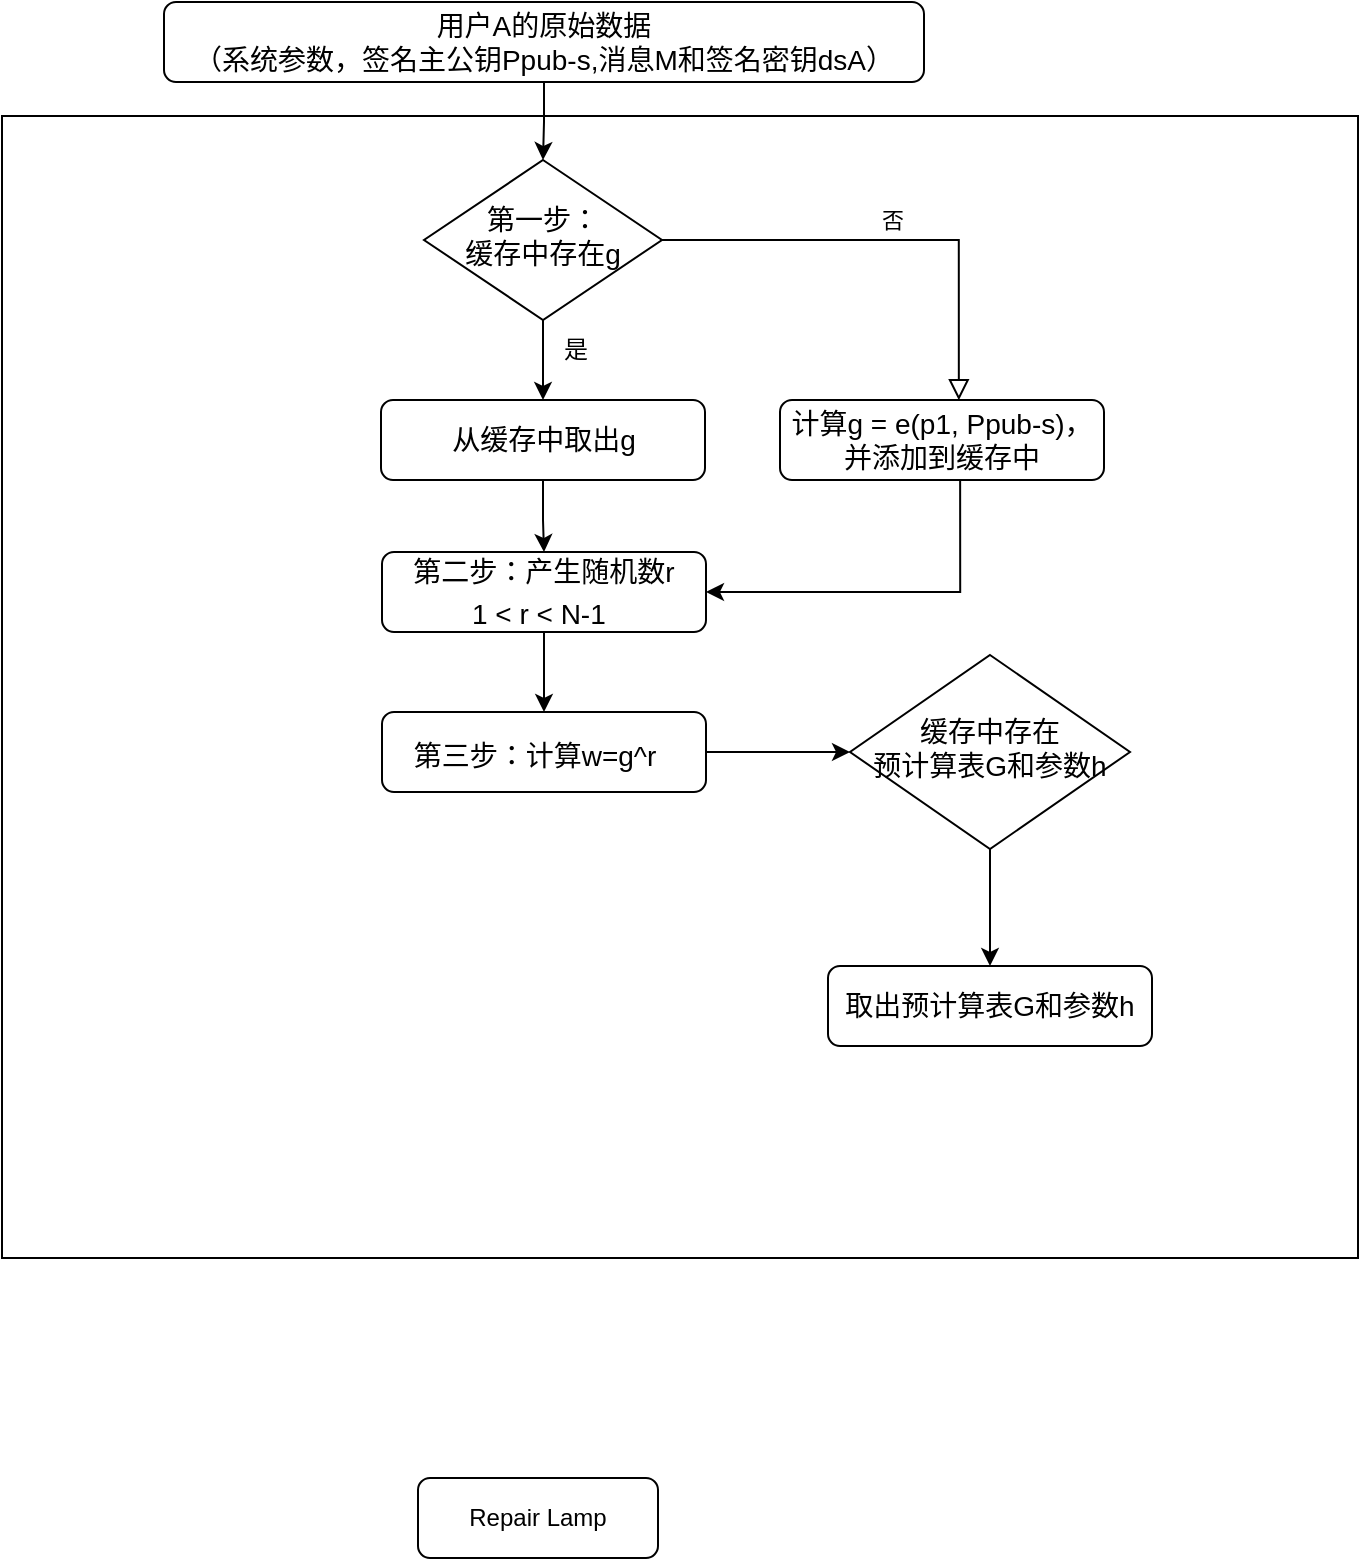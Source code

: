 <mxfile version="22.0.8" type="github">
  <diagram id="C5RBs43oDa-KdzZeNtuy" name="Page-1">
    <mxGraphModel dx="1335" dy="720" grid="0" gridSize="10" guides="0" tooltips="0" connect="1" arrows="1" fold="1" page="0" pageScale="1" pageWidth="827" pageHeight="1169" math="0" shadow="0">
      <root>
        <mxCell id="WIyWlLk6GJQsqaUBKTNV-0" />
        <mxCell id="WIyWlLk6GJQsqaUBKTNV-1" parent="WIyWlLk6GJQsqaUBKTNV-0" />
        <mxCell id="UnWxMwFsj6IBDbRs2oec-0" value="" style="rounded=0;whiteSpace=wrap;html=1;" vertex="1" parent="WIyWlLk6GJQsqaUBKTNV-1">
          <mxGeometry x="177" y="156" width="678" height="571" as="geometry" />
        </mxCell>
        <mxCell id="UnWxMwFsj6IBDbRs2oec-5" style="edgeStyle=orthogonalEdgeStyle;rounded=0;orthogonalLoop=1;jettySize=auto;html=1;entryX=0.5;entryY=0;entryDx=0;entryDy=0;" edge="1" parent="WIyWlLk6GJQsqaUBKTNV-1" source="WIyWlLk6GJQsqaUBKTNV-3" target="WIyWlLk6GJQsqaUBKTNV-6">
          <mxGeometry relative="1" as="geometry" />
        </mxCell>
        <mxCell id="WIyWlLk6GJQsqaUBKTNV-3" value="&lt;font style=&quot;font-size: 14px;&quot;&gt;用户A的原始数据&lt;br&gt;（系统参数，签名主公钥Ppub-s,消息M和签名密钥dsA）&lt;/font&gt;" style="rounded=1;whiteSpace=wrap;html=1;fontSize=12;glass=0;strokeWidth=1;shadow=0;" parent="WIyWlLk6GJQsqaUBKTNV-1" vertex="1">
          <mxGeometry x="258" y="99" width="380" height="40" as="geometry" />
        </mxCell>
        <mxCell id="WIyWlLk6GJQsqaUBKTNV-5" value="否" style="edgeStyle=orthogonalEdgeStyle;rounded=0;html=1;jettySize=auto;orthogonalLoop=1;fontSize=11;endArrow=block;endFill=0;endSize=8;strokeWidth=1;shadow=0;labelBackgroundColor=none;entryX=0.552;entryY=0.003;entryDx=0;entryDy=0;entryPerimeter=0;" parent="WIyWlLk6GJQsqaUBKTNV-1" source="WIyWlLk6GJQsqaUBKTNV-6" target="WIyWlLk6GJQsqaUBKTNV-7" edge="1">
          <mxGeometry x="0.002" y="10" relative="1" as="geometry">
            <mxPoint as="offset" />
          </mxGeometry>
        </mxCell>
        <mxCell id="UnWxMwFsj6IBDbRs2oec-8" style="edgeStyle=orthogonalEdgeStyle;rounded=0;orthogonalLoop=1;jettySize=auto;html=1;entryX=0.5;entryY=0;entryDx=0;entryDy=0;" edge="1" parent="WIyWlLk6GJQsqaUBKTNV-1" source="WIyWlLk6GJQsqaUBKTNV-6" target="UnWxMwFsj6IBDbRs2oec-2">
          <mxGeometry relative="1" as="geometry" />
        </mxCell>
        <mxCell id="WIyWlLk6GJQsqaUBKTNV-6" value="&lt;font style=&quot;font-size: 14px;&quot;&gt;第一步：&lt;br&gt;缓存中存在g&lt;/font&gt;" style="rhombus;whiteSpace=wrap;html=1;shadow=0;fontFamily=Helvetica;fontSize=12;align=center;strokeWidth=1;spacing=6;spacingTop=-4;" parent="WIyWlLk6GJQsqaUBKTNV-1" vertex="1">
          <mxGeometry x="388" y="178" width="119" height="80" as="geometry" />
        </mxCell>
        <mxCell id="UnWxMwFsj6IBDbRs2oec-11" style="edgeStyle=orthogonalEdgeStyle;rounded=0;orthogonalLoop=1;jettySize=auto;html=1;entryX=1;entryY=0.5;entryDx=0;entryDy=0;exitX=0.556;exitY=0.978;exitDx=0;exitDy=0;exitPerimeter=0;" edge="1" parent="WIyWlLk6GJQsqaUBKTNV-1" source="WIyWlLk6GJQsqaUBKTNV-7" target="UnWxMwFsj6IBDbRs2oec-3">
          <mxGeometry relative="1" as="geometry" />
        </mxCell>
        <mxCell id="WIyWlLk6GJQsqaUBKTNV-7" value="&lt;font style=&quot;font-size: 14px;&quot;&gt;计算g = e(p1, Ppub-s)，并添加到缓存中&lt;/font&gt;" style="rounded=1;whiteSpace=wrap;html=1;fontSize=12;glass=0;strokeWidth=1;shadow=0;" parent="WIyWlLk6GJQsqaUBKTNV-1" vertex="1">
          <mxGeometry x="566" y="298" width="162" height="40" as="geometry" />
        </mxCell>
        <mxCell id="WIyWlLk6GJQsqaUBKTNV-11" value="Repair Lamp" style="rounded=1;whiteSpace=wrap;html=1;fontSize=12;glass=0;strokeWidth=1;shadow=0;" parent="WIyWlLk6GJQsqaUBKTNV-1" vertex="1">
          <mxGeometry x="385" y="837" width="120" height="40" as="geometry" />
        </mxCell>
        <mxCell id="UnWxMwFsj6IBDbRs2oec-4" style="edgeStyle=orthogonalEdgeStyle;rounded=0;orthogonalLoop=1;jettySize=auto;html=1;entryX=0.5;entryY=0;entryDx=0;entryDy=0;" edge="1" parent="WIyWlLk6GJQsqaUBKTNV-1" source="UnWxMwFsj6IBDbRs2oec-2" target="UnWxMwFsj6IBDbRs2oec-3">
          <mxGeometry relative="1" as="geometry" />
        </mxCell>
        <mxCell id="UnWxMwFsj6IBDbRs2oec-2" value="&lt;font style=&quot;font-size: 14px;&quot;&gt;从缓存中取出g&lt;/font&gt;" style="rounded=1;whiteSpace=wrap;html=1;fontSize=12;glass=0;strokeWidth=1;shadow=0;" vertex="1" parent="WIyWlLk6GJQsqaUBKTNV-1">
          <mxGeometry x="366.5" y="298" width="162" height="40" as="geometry" />
        </mxCell>
        <mxCell id="UnWxMwFsj6IBDbRs2oec-13" value="" style="edgeStyle=orthogonalEdgeStyle;rounded=0;orthogonalLoop=1;jettySize=auto;html=1;" edge="1" parent="WIyWlLk6GJQsqaUBKTNV-1" source="UnWxMwFsj6IBDbRs2oec-3" target="UnWxMwFsj6IBDbRs2oec-12">
          <mxGeometry relative="1" as="geometry" />
        </mxCell>
        <mxCell id="UnWxMwFsj6IBDbRs2oec-3" value="&lt;font style=&quot;font-size: 14px;&quot;&gt;第二步：产生随机数r&lt;br&gt;&amp;nbsp;1 &amp;lt; r &amp;lt; N-1&lt;img src=&quot;file:///C:/Users/22357/AppData/Local/Temp/msohtmlclip1/01/clip_image002.gif&quot; height=&quot;17&quot; width=&quot;9&quot;&gt;&lt;/font&gt;" style="rounded=1;whiteSpace=wrap;html=1;fontSize=12;glass=0;strokeWidth=1;shadow=0;" vertex="1" parent="WIyWlLk6GJQsqaUBKTNV-1">
          <mxGeometry x="367" y="374" width="162" height="40" as="geometry" />
        </mxCell>
        <mxCell id="UnWxMwFsj6IBDbRs2oec-10" value="是" style="text;html=1;strokeColor=none;fillColor=none;align=center;verticalAlign=middle;whiteSpace=wrap;rounded=0;" vertex="1" parent="WIyWlLk6GJQsqaUBKTNV-1">
          <mxGeometry x="434" y="258" width="60" height="30" as="geometry" />
        </mxCell>
        <mxCell id="UnWxMwFsj6IBDbRs2oec-15" style="edgeStyle=orthogonalEdgeStyle;rounded=0;orthogonalLoop=1;jettySize=auto;html=1;entryX=0;entryY=0.5;entryDx=0;entryDy=0;" edge="1" parent="WIyWlLk6GJQsqaUBKTNV-1" source="UnWxMwFsj6IBDbRs2oec-12" target="UnWxMwFsj6IBDbRs2oec-14">
          <mxGeometry relative="1" as="geometry" />
        </mxCell>
        <mxCell id="UnWxMwFsj6IBDbRs2oec-12" value="&lt;font style=&quot;font-size: 14px;&quot;&gt;第三步：计算w=g^r&lt;img src=&quot;file:///C:/Users/22357/AppData/Local/Temp/msohtmlclip1/01/clip_image002.gif&quot; height=&quot;17&quot; width=&quot;9&quot;&gt;&lt;/font&gt;" style="rounded=1;whiteSpace=wrap;html=1;fontSize=12;glass=0;strokeWidth=1;shadow=0;" vertex="1" parent="WIyWlLk6GJQsqaUBKTNV-1">
          <mxGeometry x="367" y="454" width="162" height="40" as="geometry" />
        </mxCell>
        <mxCell id="UnWxMwFsj6IBDbRs2oec-19" value="" style="edgeStyle=orthogonalEdgeStyle;rounded=0;orthogonalLoop=1;jettySize=auto;html=1;" edge="1" parent="WIyWlLk6GJQsqaUBKTNV-1" source="UnWxMwFsj6IBDbRs2oec-14" target="UnWxMwFsj6IBDbRs2oec-18">
          <mxGeometry relative="1" as="geometry" />
        </mxCell>
        <mxCell id="UnWxMwFsj6IBDbRs2oec-14" value="&lt;span style=&quot;font-size: 14px;&quot;&gt;缓存中存在&lt;br&gt;预计算表G和参数h&lt;/span&gt;" style="rhombus;whiteSpace=wrap;html=1;shadow=0;fontFamily=Helvetica;fontSize=12;align=center;strokeWidth=1;spacing=6;spacingTop=-4;" vertex="1" parent="WIyWlLk6GJQsqaUBKTNV-1">
          <mxGeometry x="601" y="425.5" width="140" height="97" as="geometry" />
        </mxCell>
        <mxCell id="UnWxMwFsj6IBDbRs2oec-18" value="&lt;span style=&quot;font-size: 14px;&quot;&gt;取出预计算表G和参数h&lt;/span&gt;" style="rounded=1;whiteSpace=wrap;html=1;fontSize=12;glass=0;strokeWidth=1;shadow=0;" vertex="1" parent="WIyWlLk6GJQsqaUBKTNV-1">
          <mxGeometry x="590" y="581" width="162" height="40" as="geometry" />
        </mxCell>
      </root>
    </mxGraphModel>
  </diagram>
</mxfile>
